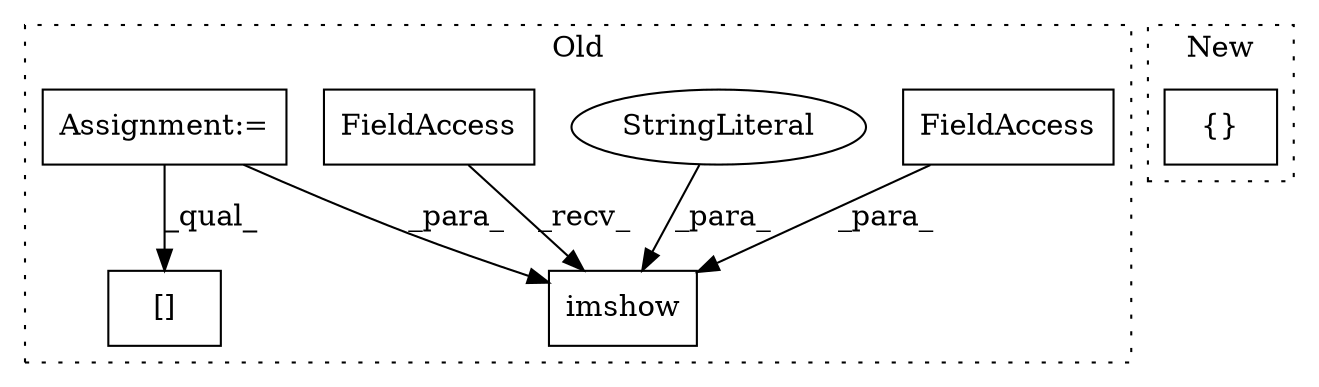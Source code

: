 digraph G {
subgraph cluster0 {
1 [label="imshow" a="32" s="815,849" l="7,1" shape="box"];
3 [label="FieldAccess" a="22" s="825" l="6" shape="box"];
4 [label="StringLiteral" a="45" s="842" l="7" shape="ellipse"];
5 [label="FieldAccess" a="22" s="812" l="2" shape="box"];
6 [label="Assignment:=" a="7" s="648" l="1" shape="box"];
7 [label="[]" a="2" s="727,802" l="8,2" shape="box"];
label = "Old";
style="dotted";
}
subgraph cluster1 {
2 [label="{}" a="4" s="674,678" l="1,1" shape="box"];
label = "New";
style="dotted";
}
3 -> 1 [label="_para_"];
4 -> 1 [label="_para_"];
5 -> 1 [label="_recv_"];
6 -> 7 [label="_qual_"];
6 -> 1 [label="_para_"];
}